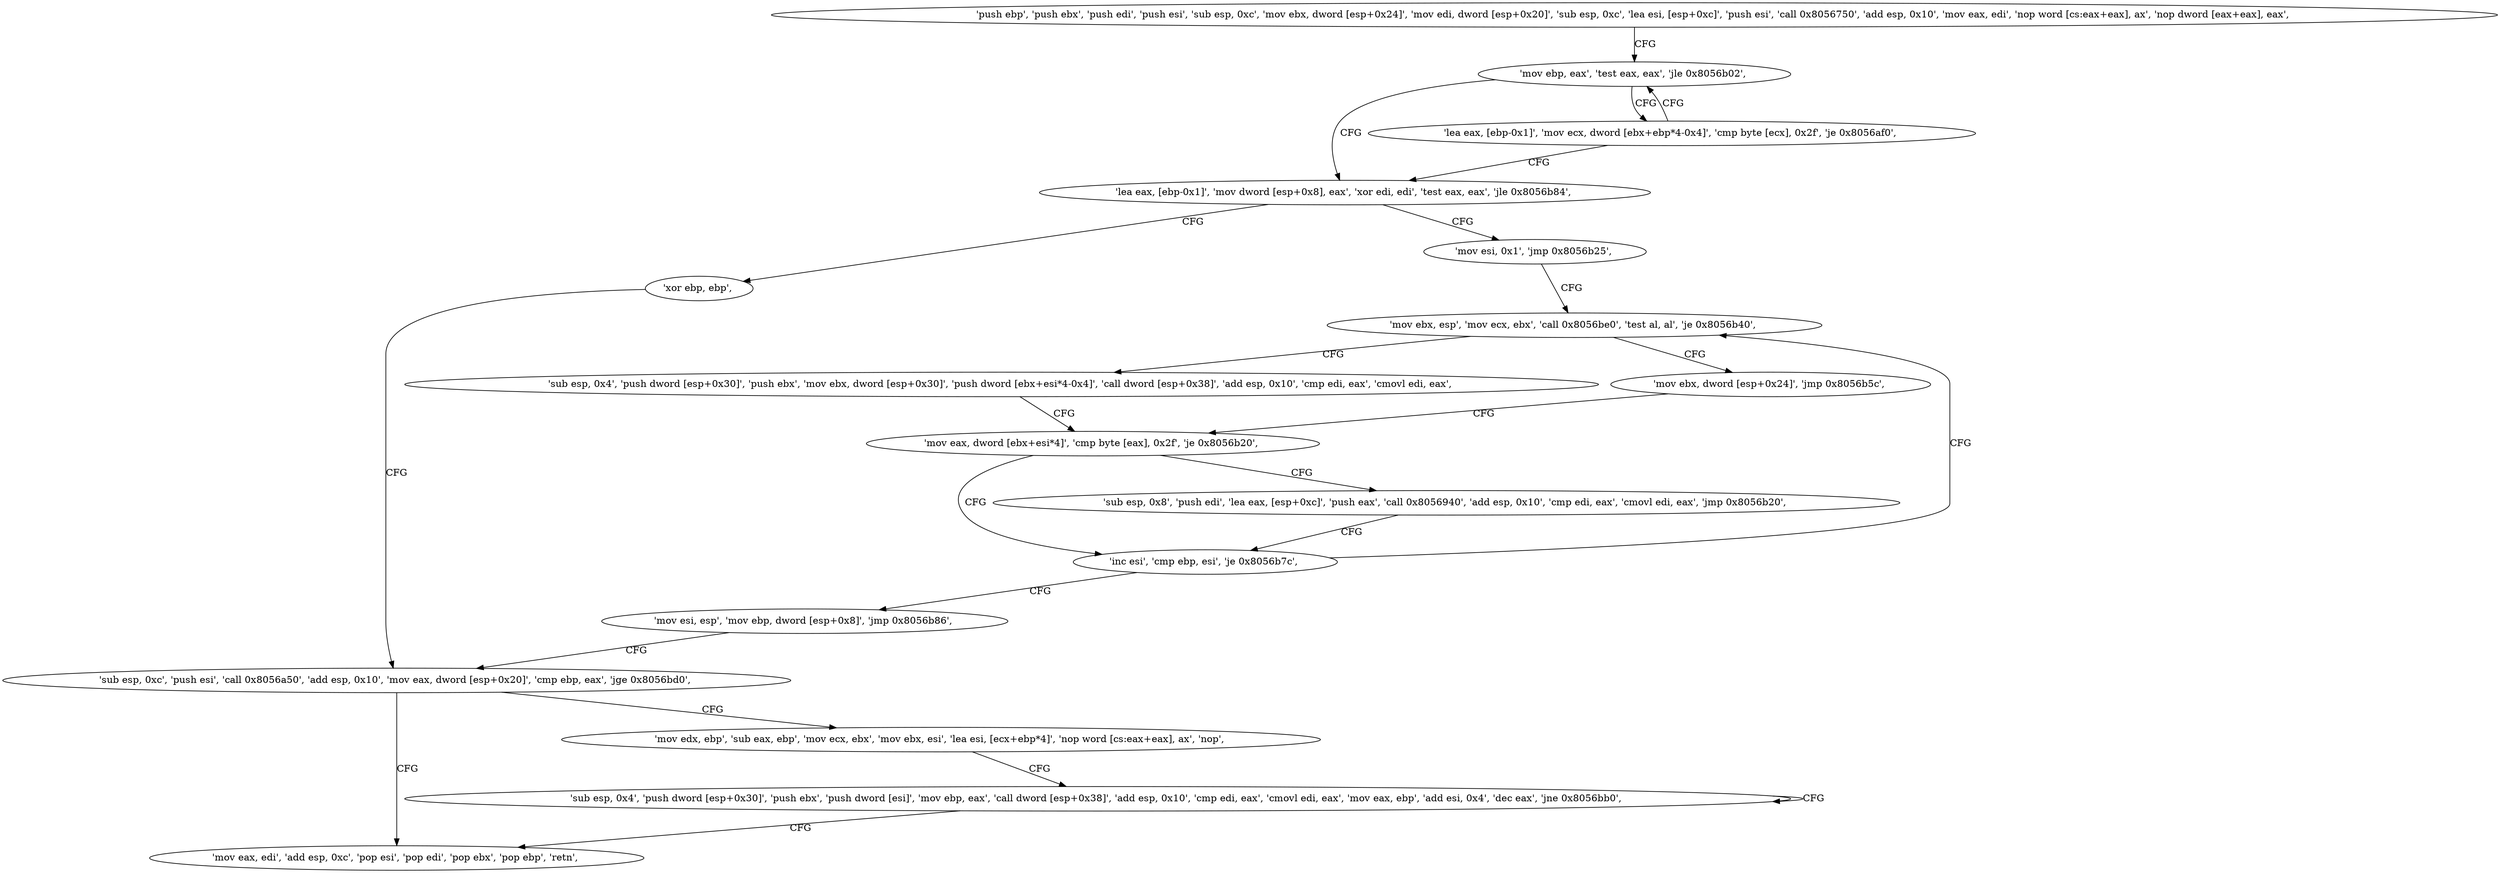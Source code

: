 digraph "func" {
"134572736" [label = "'push ebp', 'push ebx', 'push edi', 'push esi', 'sub esp, 0xc', 'mov ebx, dword [esp+0x24]', 'mov edi, dword [esp+0x20]', 'sub esp, 0xc', 'lea esi, [esp+0xc]', 'push esi', 'call 0x8056750', 'add esp, 0x10', 'mov eax, edi', 'nop word [cs:eax+eax], ax', 'nop dword [eax+eax], eax', " ]
"134572784" [label = "'mov ebp, eax', 'test eax, eax', 'jle 0x8056b02', " ]
"134572802" [label = "'lea eax, [ebp-0x1]', 'mov dword [esp+0x8], eax', 'xor edi, edi', 'test eax, eax', 'jle 0x8056b84', " ]
"134572932" [label = "'xor ebp, ebp', " ]
"134572815" [label = "'mov esi, 0x1', 'jmp 0x8056b25', " ]
"134572790" [label = "'lea eax, [ebp-0x1]', 'mov ecx, dword [ebx+ebp*4-0x4]', 'cmp byte [ecx], 0x2f', 'je 0x8056af0', " ]
"134572934" [label = "'sub esp, 0xc', 'push esi', 'call 0x8056a50', 'add esp, 0x10', 'mov eax, dword [esp+0x20]', 'cmp ebp, eax', 'jge 0x8056bd0', " ]
"134572837" [label = "'mov ebx, esp', 'mov ecx, ebx', 'call 0x8056be0', 'test al, al', 'je 0x8056b40', " ]
"134573008" [label = "'mov eax, edi', 'add esp, 0xc', 'pop esi', 'pop edi', 'pop ebx', 'pop ebp', 'retn', " ]
"134572954" [label = "'mov edx, ebp', 'sub eax, ebp', 'mov ecx, ebx', 'mov ebx, esi', 'lea esi, [ecx+ebp*4]', 'nop word [cs:eax+eax], ax', 'nop', " ]
"134572976" [label = "'sub esp, 0x4', 'push dword [esp+0x30]', 'push ebx', 'push dword [esi]', 'mov ebp, eax', 'call dword [esp+0x38]', 'add esp, 0x10', 'cmp edi, eax', 'cmovl edi, eax', 'mov eax, ebp', 'add esi, 0x4', 'dec eax', 'jne 0x8056bb0', " ]
"134572864" [label = "'sub esp, 0x4', 'push dword [esp+0x30]', 'push ebx', 'mov ebx, dword [esp+0x30]', 'push dword [ebx+esi*4-0x4]', 'call dword [esp+0x38]', 'add esp, 0x10', 'cmp edi, eax', 'cmovl edi, eax', " ]
"134572850" [label = "'mov ebx, dword [esp+0x24]', 'jmp 0x8056b5c', " ]
"134572892" [label = "'mov eax, dword [ebx+esi*4]', 'cmp byte [eax], 0x2f', 'je 0x8056b20', " ]
"134572832" [label = "'inc esi', 'cmp ebp, esi', 'je 0x8056b7c', " ]
"134572924" [label = "'mov esi, esp', 'mov ebp, dword [esp+0x8]', 'jmp 0x8056b86', " ]
"134572900" [label = "'sub esp, 0x8', 'push edi', 'lea eax, [esp+0xc]', 'push eax', 'call 0x8056940', 'add esp, 0x10', 'cmp edi, eax', 'cmovl edi, eax', 'jmp 0x8056b20', " ]
"134572736" -> "134572784" [ label = "CFG" ]
"134572784" -> "134572802" [ label = "CFG" ]
"134572784" -> "134572790" [ label = "CFG" ]
"134572802" -> "134572932" [ label = "CFG" ]
"134572802" -> "134572815" [ label = "CFG" ]
"134572932" -> "134572934" [ label = "CFG" ]
"134572815" -> "134572837" [ label = "CFG" ]
"134572790" -> "134572784" [ label = "CFG" ]
"134572790" -> "134572802" [ label = "CFG" ]
"134572934" -> "134573008" [ label = "CFG" ]
"134572934" -> "134572954" [ label = "CFG" ]
"134572837" -> "134572864" [ label = "CFG" ]
"134572837" -> "134572850" [ label = "CFG" ]
"134572954" -> "134572976" [ label = "CFG" ]
"134572976" -> "134572976" [ label = "CFG" ]
"134572976" -> "134573008" [ label = "CFG" ]
"134572864" -> "134572892" [ label = "CFG" ]
"134572850" -> "134572892" [ label = "CFG" ]
"134572892" -> "134572832" [ label = "CFG" ]
"134572892" -> "134572900" [ label = "CFG" ]
"134572832" -> "134572924" [ label = "CFG" ]
"134572832" -> "134572837" [ label = "CFG" ]
"134572924" -> "134572934" [ label = "CFG" ]
"134572900" -> "134572832" [ label = "CFG" ]
}
